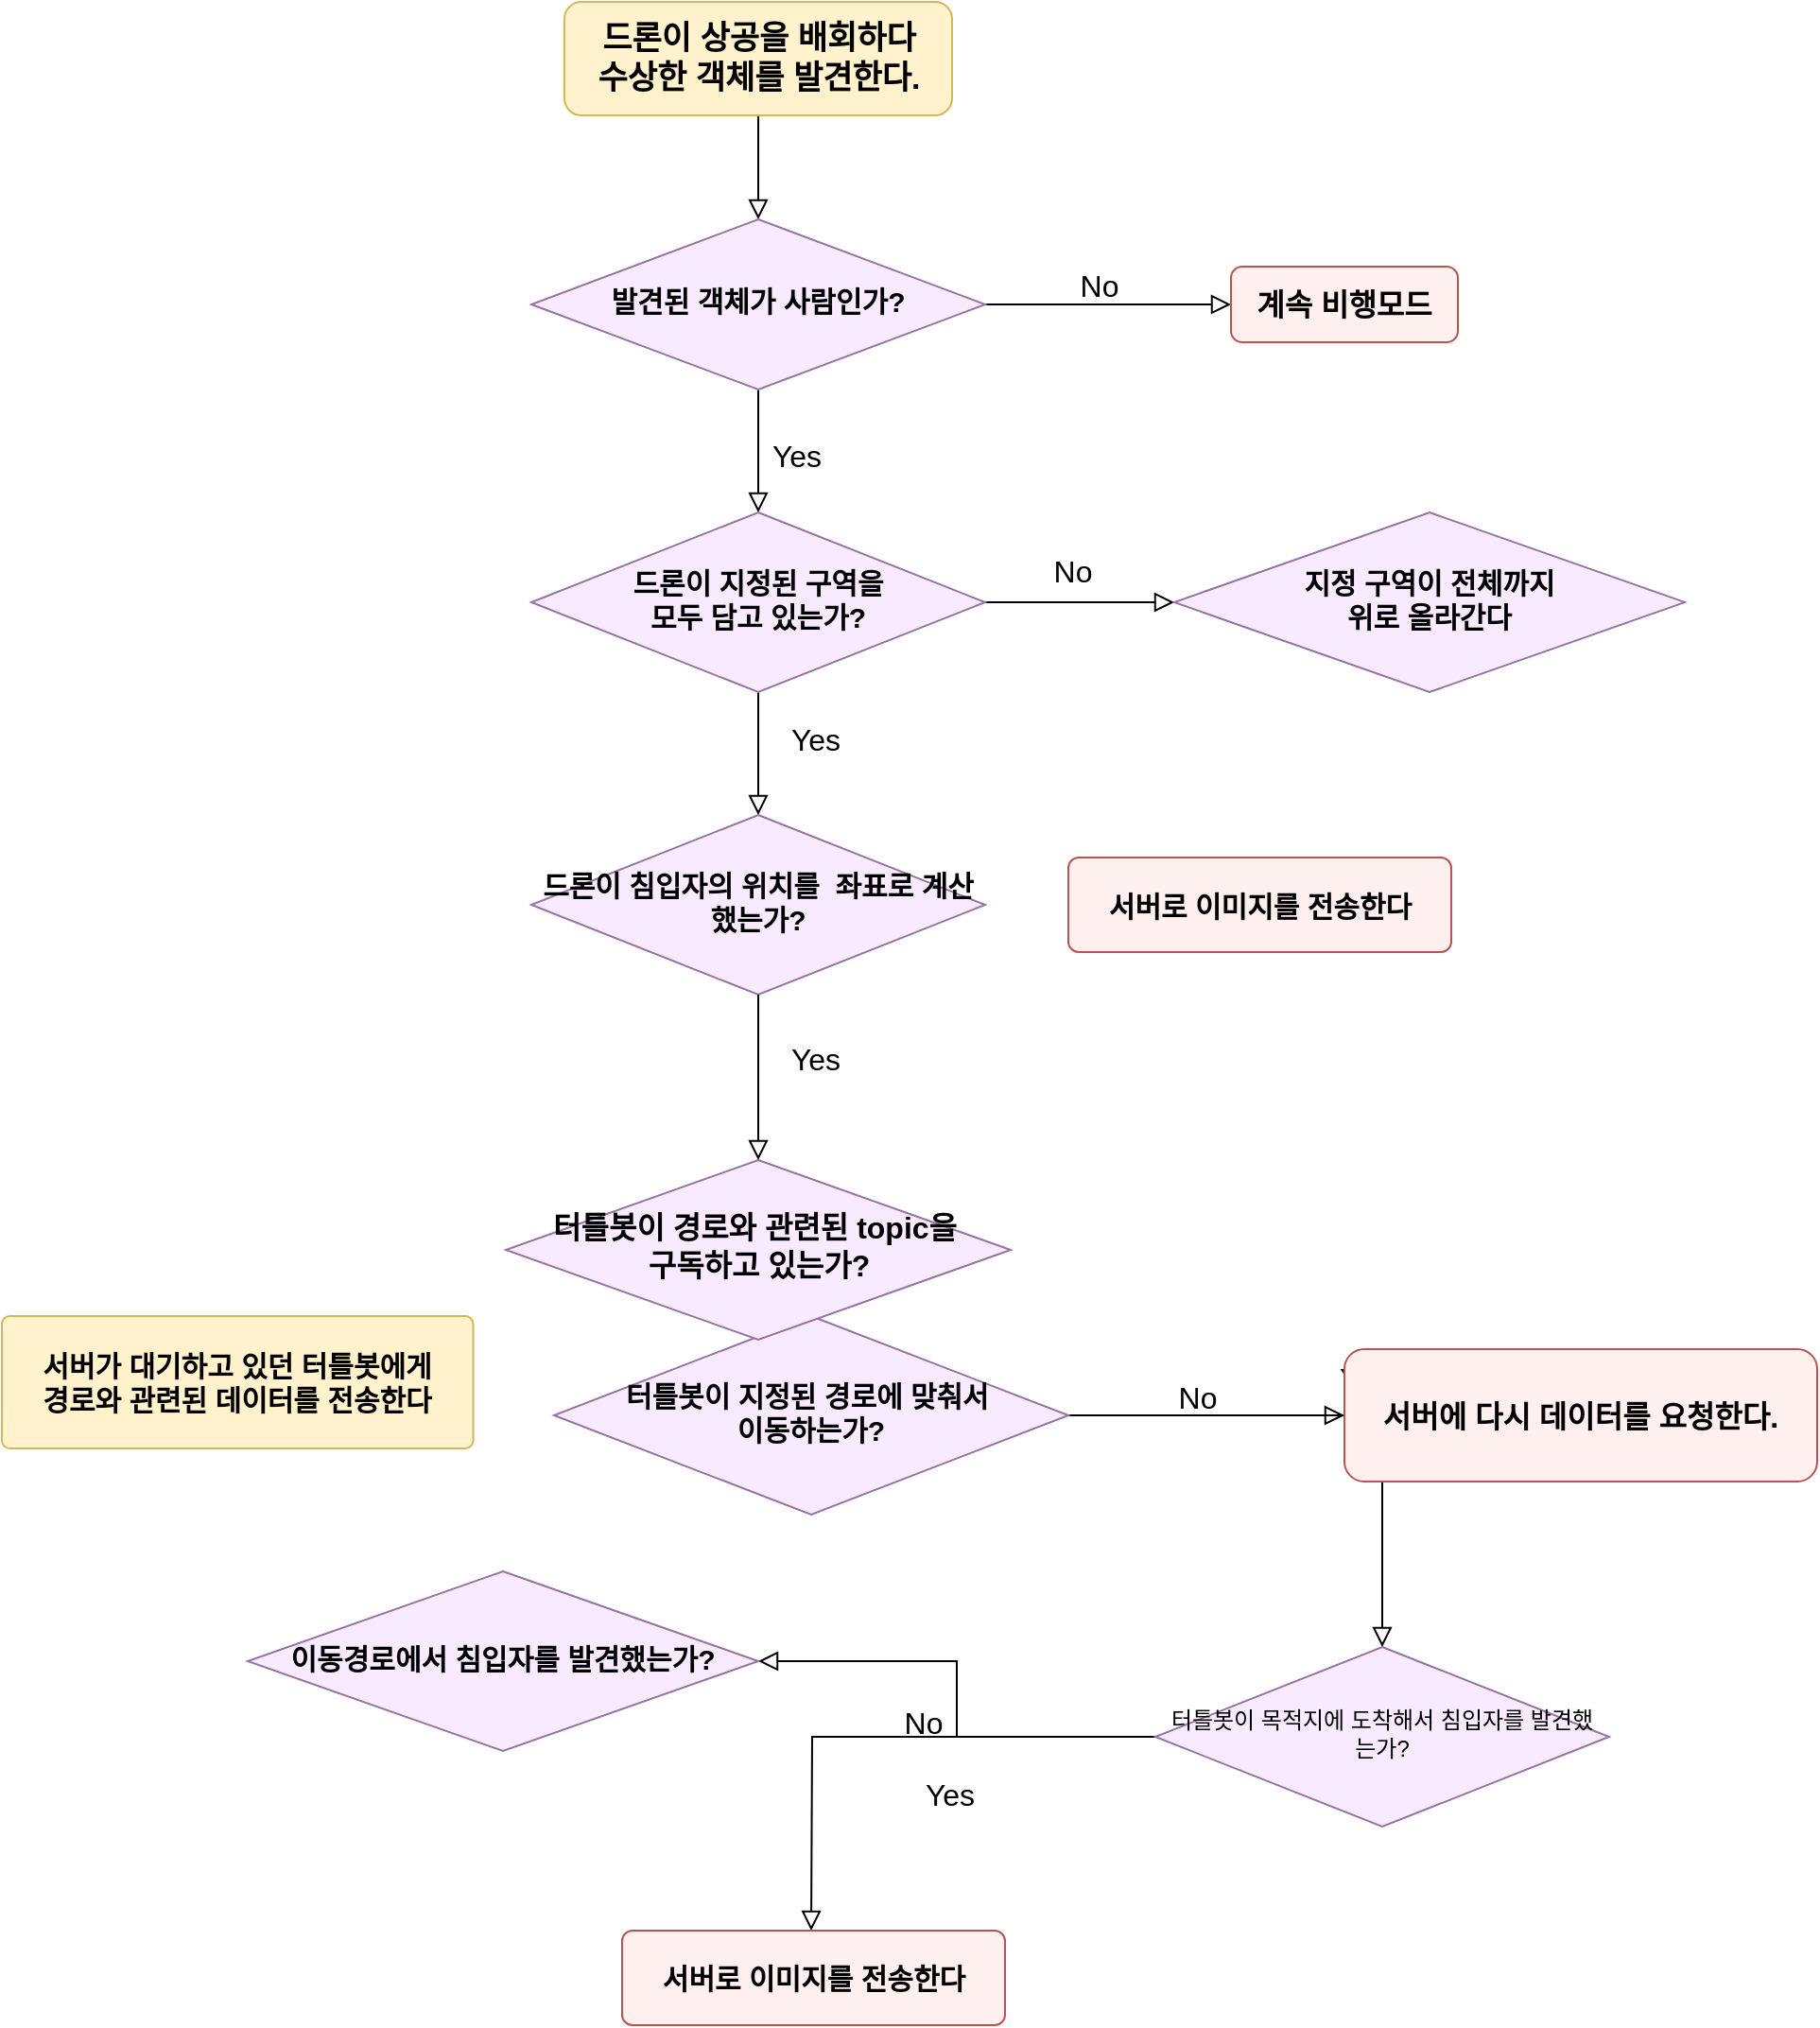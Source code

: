 <mxfile version="13.7.7" type="github">
  <diagram id="C5RBs43oDa-KdzZeNtuy" name="Page-1">
    <mxGraphModel dx="2001" dy="740" grid="1" gridSize="10" guides="1" tooltips="1" connect="1" arrows="1" fold="1" page="1" pageScale="1" pageWidth="827" pageHeight="1169" math="0" shadow="0">
      <root>
        <mxCell id="WIyWlLk6GJQsqaUBKTNV-0" />
        <mxCell id="WIyWlLk6GJQsqaUBKTNV-1" parent="WIyWlLk6GJQsqaUBKTNV-0" />
        <mxCell id="WIyWlLk6GJQsqaUBKTNV-2" value="" style="rounded=0;html=1;jettySize=auto;orthogonalLoop=1;fontSize=11;endArrow=block;endFill=0;endSize=8;strokeWidth=1;shadow=0;labelBackgroundColor=none;edgeStyle=orthogonalEdgeStyle;" parent="WIyWlLk6GJQsqaUBKTNV-1" source="WIyWlLk6GJQsqaUBKTNV-3" target="WIyWlLk6GJQsqaUBKTNV-6" edge="1">
          <mxGeometry relative="1" as="geometry" />
        </mxCell>
        <mxCell id="WIyWlLk6GJQsqaUBKTNV-3" value="&lt;font style=&quot;font-size: 17px&quot;&gt;&lt;b&gt;드론이 상공을 배회하다 &lt;br&gt;수상한 객체를 발견한다.&lt;/b&gt;&lt;/font&gt;" style="rounded=1;whiteSpace=wrap;html=1;fontSize=12;glass=0;strokeWidth=1;shadow=0;strokeColor=#d6b656;fillColor=#fff2cc;" parent="WIyWlLk6GJQsqaUBKTNV-1" vertex="1">
          <mxGeometry x="67.5" y="30" width="205" height="60" as="geometry" />
        </mxCell>
        <mxCell id="WIyWlLk6GJQsqaUBKTNV-4" value="&lt;font style=&quot;font-size: 16px&quot;&gt;Yes&lt;/font&gt;" style="rounded=0;html=1;jettySize=auto;orthogonalLoop=1;fontSize=11;endArrow=block;endFill=0;endSize=8;strokeWidth=1;shadow=0;labelBackgroundColor=none;edgeStyle=orthogonalEdgeStyle;" parent="WIyWlLk6GJQsqaUBKTNV-1" source="WIyWlLk6GJQsqaUBKTNV-6" target="WIyWlLk6GJQsqaUBKTNV-10" edge="1">
          <mxGeometry x="0.077" y="20" relative="1" as="geometry">
            <mxPoint as="offset" />
          </mxGeometry>
        </mxCell>
        <mxCell id="WIyWlLk6GJQsqaUBKTNV-5" value="&lt;font style=&quot;font-size: 16px&quot;&gt;No&lt;/font&gt;" style="edgeStyle=orthogonalEdgeStyle;rounded=0;html=1;jettySize=auto;orthogonalLoop=1;fontSize=11;endArrow=block;endFill=0;endSize=8;strokeWidth=1;shadow=0;labelBackgroundColor=none;" parent="WIyWlLk6GJQsqaUBKTNV-1" source="WIyWlLk6GJQsqaUBKTNV-6" target="WIyWlLk6GJQsqaUBKTNV-7" edge="1">
          <mxGeometry x="-0.077" y="10" relative="1" as="geometry">
            <mxPoint as="offset" />
          </mxGeometry>
        </mxCell>
        <mxCell id="WIyWlLk6GJQsqaUBKTNV-6" value="&lt;font style=&quot;font-size: 15px&quot;&gt;&lt;b&gt;발견된 객체가 사람인가?&lt;/b&gt;&lt;/font&gt;" style="rhombus;whiteSpace=wrap;html=1;shadow=0;fontFamily=Helvetica;fontSize=12;align=center;strokeWidth=1;spacing=6;spacingTop=-4;strokeColor=#9673a6;fillColor=#F8EBFF;" parent="WIyWlLk6GJQsqaUBKTNV-1" vertex="1">
          <mxGeometry x="50" y="145" width="240" height="90" as="geometry" />
        </mxCell>
        <mxCell id="WIyWlLk6GJQsqaUBKTNV-7" value="&lt;font style=&quot;font-size: 16px&quot;&gt;&lt;b&gt;계속 비행모드&lt;/b&gt;&lt;/font&gt;" style="rounded=1;whiteSpace=wrap;html=1;fontSize=12;glass=0;strokeWidth=1;shadow=0;fillColor=#FFF0F0;strokeColor=#B85450;" parent="WIyWlLk6GJQsqaUBKTNV-1" vertex="1">
          <mxGeometry x="420" y="170" width="120" height="40" as="geometry" />
        </mxCell>
        <mxCell id="WIyWlLk6GJQsqaUBKTNV-8" value="&lt;font style=&quot;font-size: 16px&quot;&gt;Yes&lt;/font&gt;" style="rounded=0;html=1;jettySize=auto;orthogonalLoop=1;fontSize=11;endArrow=block;endFill=0;endSize=8;strokeWidth=1;shadow=0;labelBackgroundColor=none;edgeStyle=orthogonalEdgeStyle;" parent="WIyWlLk6GJQsqaUBKTNV-1" source="WIyWlLk6GJQsqaUBKTNV-10" edge="1">
          <mxGeometry x="-0.231" y="30" relative="1" as="geometry">
            <mxPoint as="offset" />
            <mxPoint x="170" y="460" as="targetPoint" />
          </mxGeometry>
        </mxCell>
        <mxCell id="WIyWlLk6GJQsqaUBKTNV-9" value="&lt;font style=&quot;font-size: 16px&quot;&gt;No&lt;/font&gt;" style="edgeStyle=orthogonalEdgeStyle;rounded=0;html=1;jettySize=auto;orthogonalLoop=1;fontSize=11;endArrow=block;endFill=0;endSize=8;strokeWidth=1;shadow=0;labelBackgroundColor=none;" parent="WIyWlLk6GJQsqaUBKTNV-1" source="WIyWlLk6GJQsqaUBKTNV-10" target="lihtM6gBMAiqhxx93F37-3" edge="1">
          <mxGeometry x="-0.091" y="18" relative="1" as="geometry">
            <mxPoint y="1" as="offset" />
          </mxGeometry>
        </mxCell>
        <mxCell id="WIyWlLk6GJQsqaUBKTNV-10" value="&lt;font style=&quot;font-size: 15px&quot;&gt;&lt;b&gt;드론이 지정된 구역을 &lt;br&gt;모두 담고 있는가?&lt;/b&gt;&lt;/font&gt;" style="rhombus;whiteSpace=wrap;html=1;shadow=0;fontFamily=Helvetica;fontSize=12;align=center;strokeWidth=1;spacing=6;spacingTop=-4;strokeColor=#9673a6;fillColor=#F8EBFF;" parent="WIyWlLk6GJQsqaUBKTNV-1" vertex="1">
          <mxGeometry x="50" y="300" width="240" height="95" as="geometry" />
        </mxCell>
        <mxCell id="WIyWlLk6GJQsqaUBKTNV-12" value="&lt;font style=&quot;font-size: 15px&quot;&gt;&lt;b&gt;서버로 이미지를 전송한다&lt;/b&gt;&lt;/font&gt;" style="rounded=1;whiteSpace=wrap;html=1;fontSize=12;glass=0;strokeWidth=1;shadow=0;arcSize=11;strokeColor=#b85450;fillColor=#FFF0F0;" parent="WIyWlLk6GJQsqaUBKTNV-1" vertex="1">
          <mxGeometry x="334" y="482.5" width="202.5" height="50" as="geometry" />
        </mxCell>
        <mxCell id="lihtM6gBMAiqhxx93F37-3" value="&lt;font style=&quot;font-size: 15px&quot;&gt;&lt;b&gt;지정 구역이 전체까지 &lt;br&gt;위로 올라간다&lt;/b&gt;&lt;/font&gt;" style="rhombus;whiteSpace=wrap;html=1;shadow=0;fontFamily=Helvetica;fontSize=12;align=center;strokeWidth=1;spacing=6;spacingTop=-4;strokeColor=#9673a6;fillColor=#F8EBFF;" vertex="1" parent="WIyWlLk6GJQsqaUBKTNV-1">
          <mxGeometry x="390" y="300" width="270" height="95" as="geometry" />
        </mxCell>
        <mxCell id="lihtM6gBMAiqhxx93F37-18" value="&lt;b&gt;&lt;font style=&quot;font-size: 15px&quot;&gt;서버가 대기하고 있던 터틀봇에게 &lt;br&gt;경로와 관련된 데이터를 전송한다&lt;/font&gt;&lt;/b&gt;" style="rounded=1;whiteSpace=wrap;html=1;fontSize=12;glass=0;strokeWidth=1;shadow=0;strokeColor=#d6b656;fillColor=#fff2cc;arcSize=6;" vertex="1" parent="WIyWlLk6GJQsqaUBKTNV-1">
          <mxGeometry x="-230" y="725" width="249.25" height="70" as="geometry" />
        </mxCell>
        <mxCell id="lihtM6gBMAiqhxx93F37-19" value="&lt;font style=&quot;font-size: 16px&quot;&gt;Yes&lt;/font&gt;" style="rounded=0;html=1;jettySize=auto;orthogonalLoop=1;fontSize=11;endArrow=block;endFill=0;endSize=8;strokeWidth=1;shadow=0;labelBackgroundColor=none;edgeStyle=orthogonalEdgeStyle;" edge="1" source="lihtM6gBMAiqhxx93F37-21" target="lihtM6gBMAiqhxx93F37-25" parent="WIyWlLk6GJQsqaUBKTNV-1">
          <mxGeometry x="0.077" y="20" relative="1" as="geometry">
            <mxPoint as="offset" />
          </mxGeometry>
        </mxCell>
        <mxCell id="lihtM6gBMAiqhxx93F37-20" value="&lt;font style=&quot;font-size: 16px&quot;&gt;No&lt;/font&gt;" style="edgeStyle=orthogonalEdgeStyle;rounded=0;html=1;jettySize=auto;orthogonalLoop=1;fontSize=11;endArrow=block;endFill=0;endSize=8;strokeWidth=1;shadow=0;labelBackgroundColor=none;" edge="1" source="lihtM6gBMAiqhxx93F37-21" target="lihtM6gBMAiqhxx93F37-22" parent="WIyWlLk6GJQsqaUBKTNV-1">
          <mxGeometry x="-0.077" y="10" relative="1" as="geometry">
            <mxPoint as="offset" />
          </mxGeometry>
        </mxCell>
        <mxCell id="lihtM6gBMAiqhxx93F37-21" value="&lt;span style=&quot;font-size: 15px&quot;&gt;&lt;b&gt;터틀봇이 지정된 경로에 맞춰서&amp;nbsp;&lt;br&gt;이동하는가?&lt;br&gt;&lt;/b&gt;&lt;/span&gt;" style="rhombus;whiteSpace=wrap;html=1;shadow=0;fontFamily=Helvetica;fontSize=12;align=center;strokeWidth=1;spacing=6;spacingTop=-4;strokeColor=#9673a6;fillColor=#F8EBFF;" vertex="1" parent="WIyWlLk6GJQsqaUBKTNV-1">
          <mxGeometry x="62" y="725" width="272" height="105" as="geometry" />
        </mxCell>
        <mxCell id="lihtM6gBMAiqhxx93F37-22" value="&lt;span style=&quot;font-size: 16px&quot;&gt;&lt;b&gt;서버에 다시 데이터를 요청한다.&lt;/b&gt;&lt;/span&gt;" style="rounded=1;whiteSpace=wrap;html=1;fontSize=12;glass=0;strokeWidth=1;shadow=0;fillColor=#FFF0F0;strokeColor=#B85450;" vertex="1" parent="WIyWlLk6GJQsqaUBKTNV-1">
          <mxGeometry x="480" y="742.5" width="250" height="70" as="geometry" />
        </mxCell>
        <mxCell id="lihtM6gBMAiqhxx93F37-23" value="&lt;font style=&quot;font-size: 16px&quot;&gt;Yes&lt;/font&gt;" style="rounded=0;html=1;jettySize=auto;orthogonalLoop=1;fontSize=11;endArrow=block;endFill=0;endSize=8;strokeWidth=1;shadow=0;labelBackgroundColor=none;edgeStyle=orthogonalEdgeStyle;" edge="1" source="lihtM6gBMAiqhxx93F37-25" parent="WIyWlLk6GJQsqaUBKTNV-1">
          <mxGeometry x="-0.231" y="30" relative="1" as="geometry">
            <mxPoint as="offset" />
            <mxPoint x="198" y="1050" as="targetPoint" />
          </mxGeometry>
        </mxCell>
        <mxCell id="lihtM6gBMAiqhxx93F37-24" value="&lt;font style=&quot;font-size: 16px&quot;&gt;No&lt;/font&gt;" style="edgeStyle=orthogonalEdgeStyle;rounded=0;html=1;jettySize=auto;orthogonalLoop=1;fontSize=11;endArrow=block;endFill=0;endSize=8;strokeWidth=1;shadow=0;labelBackgroundColor=none;" edge="1" source="lihtM6gBMAiqhxx93F37-25" target="lihtM6gBMAiqhxx93F37-27" parent="WIyWlLk6GJQsqaUBKTNV-1">
          <mxGeometry x="-0.091" y="18" relative="1" as="geometry">
            <mxPoint y="1" as="offset" />
          </mxGeometry>
        </mxCell>
        <mxCell id="lihtM6gBMAiqhxx93F37-25" value="터틀봇이 목적지에 도착해서 침입자를 발견했는가?" style="rhombus;whiteSpace=wrap;html=1;shadow=0;fontFamily=Helvetica;fontSize=12;align=center;strokeWidth=1;spacing=6;spacingTop=-4;strokeColor=#9673a6;fillColor=#F8EBFF;" vertex="1" parent="WIyWlLk6GJQsqaUBKTNV-1">
          <mxGeometry x="380" y="900" width="240" height="95" as="geometry" />
        </mxCell>
        <mxCell id="lihtM6gBMAiqhxx93F37-26" value="&lt;font style=&quot;font-size: 15px&quot;&gt;&lt;b&gt;서버로 이미지를 전송한다&lt;/b&gt;&lt;/font&gt;" style="rounded=1;whiteSpace=wrap;html=1;fontSize=12;glass=0;strokeWidth=1;shadow=0;arcSize=11;strokeColor=#b85450;fillColor=#FFF0F0;" vertex="1" parent="WIyWlLk6GJQsqaUBKTNV-1">
          <mxGeometry x="98" y="1050" width="202.5" height="50" as="geometry" />
        </mxCell>
        <mxCell id="lihtM6gBMAiqhxx93F37-27" value="&lt;font style=&quot;font-size: 15px&quot;&gt;&lt;b&gt;이동경로에서 침입자를 발견했는가?&lt;/b&gt;&lt;/font&gt;" style="rhombus;whiteSpace=wrap;html=1;shadow=0;fontFamily=Helvetica;fontSize=12;align=center;strokeWidth=1;spacing=6;spacingTop=-4;strokeColor=#9673a6;fillColor=#F8EBFF;" vertex="1" parent="WIyWlLk6GJQsqaUBKTNV-1">
          <mxGeometry x="-100" y="860" width="270" height="95" as="geometry" />
        </mxCell>
        <mxCell id="lihtM6gBMAiqhxx93F37-30" value="&lt;font style=&quot;font-size: 16px&quot;&gt;&lt;b&gt;터틀봇이 경로와 관련된 topic을&amp;nbsp;&lt;br&gt;구독하고 있는가?&lt;/b&gt;&lt;/font&gt;" style="rhombus;whiteSpace=wrap;html=1;shadow=0;fontFamily=Helvetica;fontSize=12;align=center;strokeWidth=1;spacing=6;spacingTop=-4;strokeColor=#9673a6;fillColor=#F8EBFF;" vertex="1" parent="WIyWlLk6GJQsqaUBKTNV-1">
          <mxGeometry x="36.5" y="642.5" width="267" height="95" as="geometry" />
        </mxCell>
        <mxCell id="lihtM6gBMAiqhxx93F37-33" value="&lt;font style=&quot;font-size: 15px&quot;&gt;&lt;b&gt;드론이 침입자의 위치를&amp;nbsp; 좌표로 계산했는가?&lt;br&gt;&lt;/b&gt;&lt;/font&gt;" style="rhombus;whiteSpace=wrap;html=1;shadow=0;fontFamily=Helvetica;fontSize=12;align=center;strokeWidth=1;spacing=6;spacingTop=-4;strokeColor=#9673a6;fillColor=#F8EBFF;" vertex="1" parent="WIyWlLk6GJQsqaUBKTNV-1">
          <mxGeometry x="50" y="460" width="240" height="95" as="geometry" />
        </mxCell>
        <mxCell id="lihtM6gBMAiqhxx93F37-35" value="&lt;font style=&quot;font-size: 16px&quot;&gt;Yes&lt;/font&gt;" style="rounded=0;html=1;jettySize=auto;orthogonalLoop=1;fontSize=11;endArrow=block;endFill=0;endSize=8;strokeWidth=1;shadow=0;labelBackgroundColor=none;edgeStyle=orthogonalEdgeStyle;entryX=0.5;entryY=0;entryDx=0;entryDy=0;exitX=0.5;exitY=1;exitDx=0;exitDy=0;" edge="1" parent="WIyWlLk6GJQsqaUBKTNV-1" source="lihtM6gBMAiqhxx93F37-33" target="lihtM6gBMAiqhxx93F37-30">
          <mxGeometry x="-0.231" y="30" relative="1" as="geometry">
            <mxPoint as="offset" />
            <mxPoint x="180" y="488" as="sourcePoint" />
            <mxPoint x="180" y="553" as="targetPoint" />
          </mxGeometry>
        </mxCell>
      </root>
    </mxGraphModel>
  </diagram>
</mxfile>
